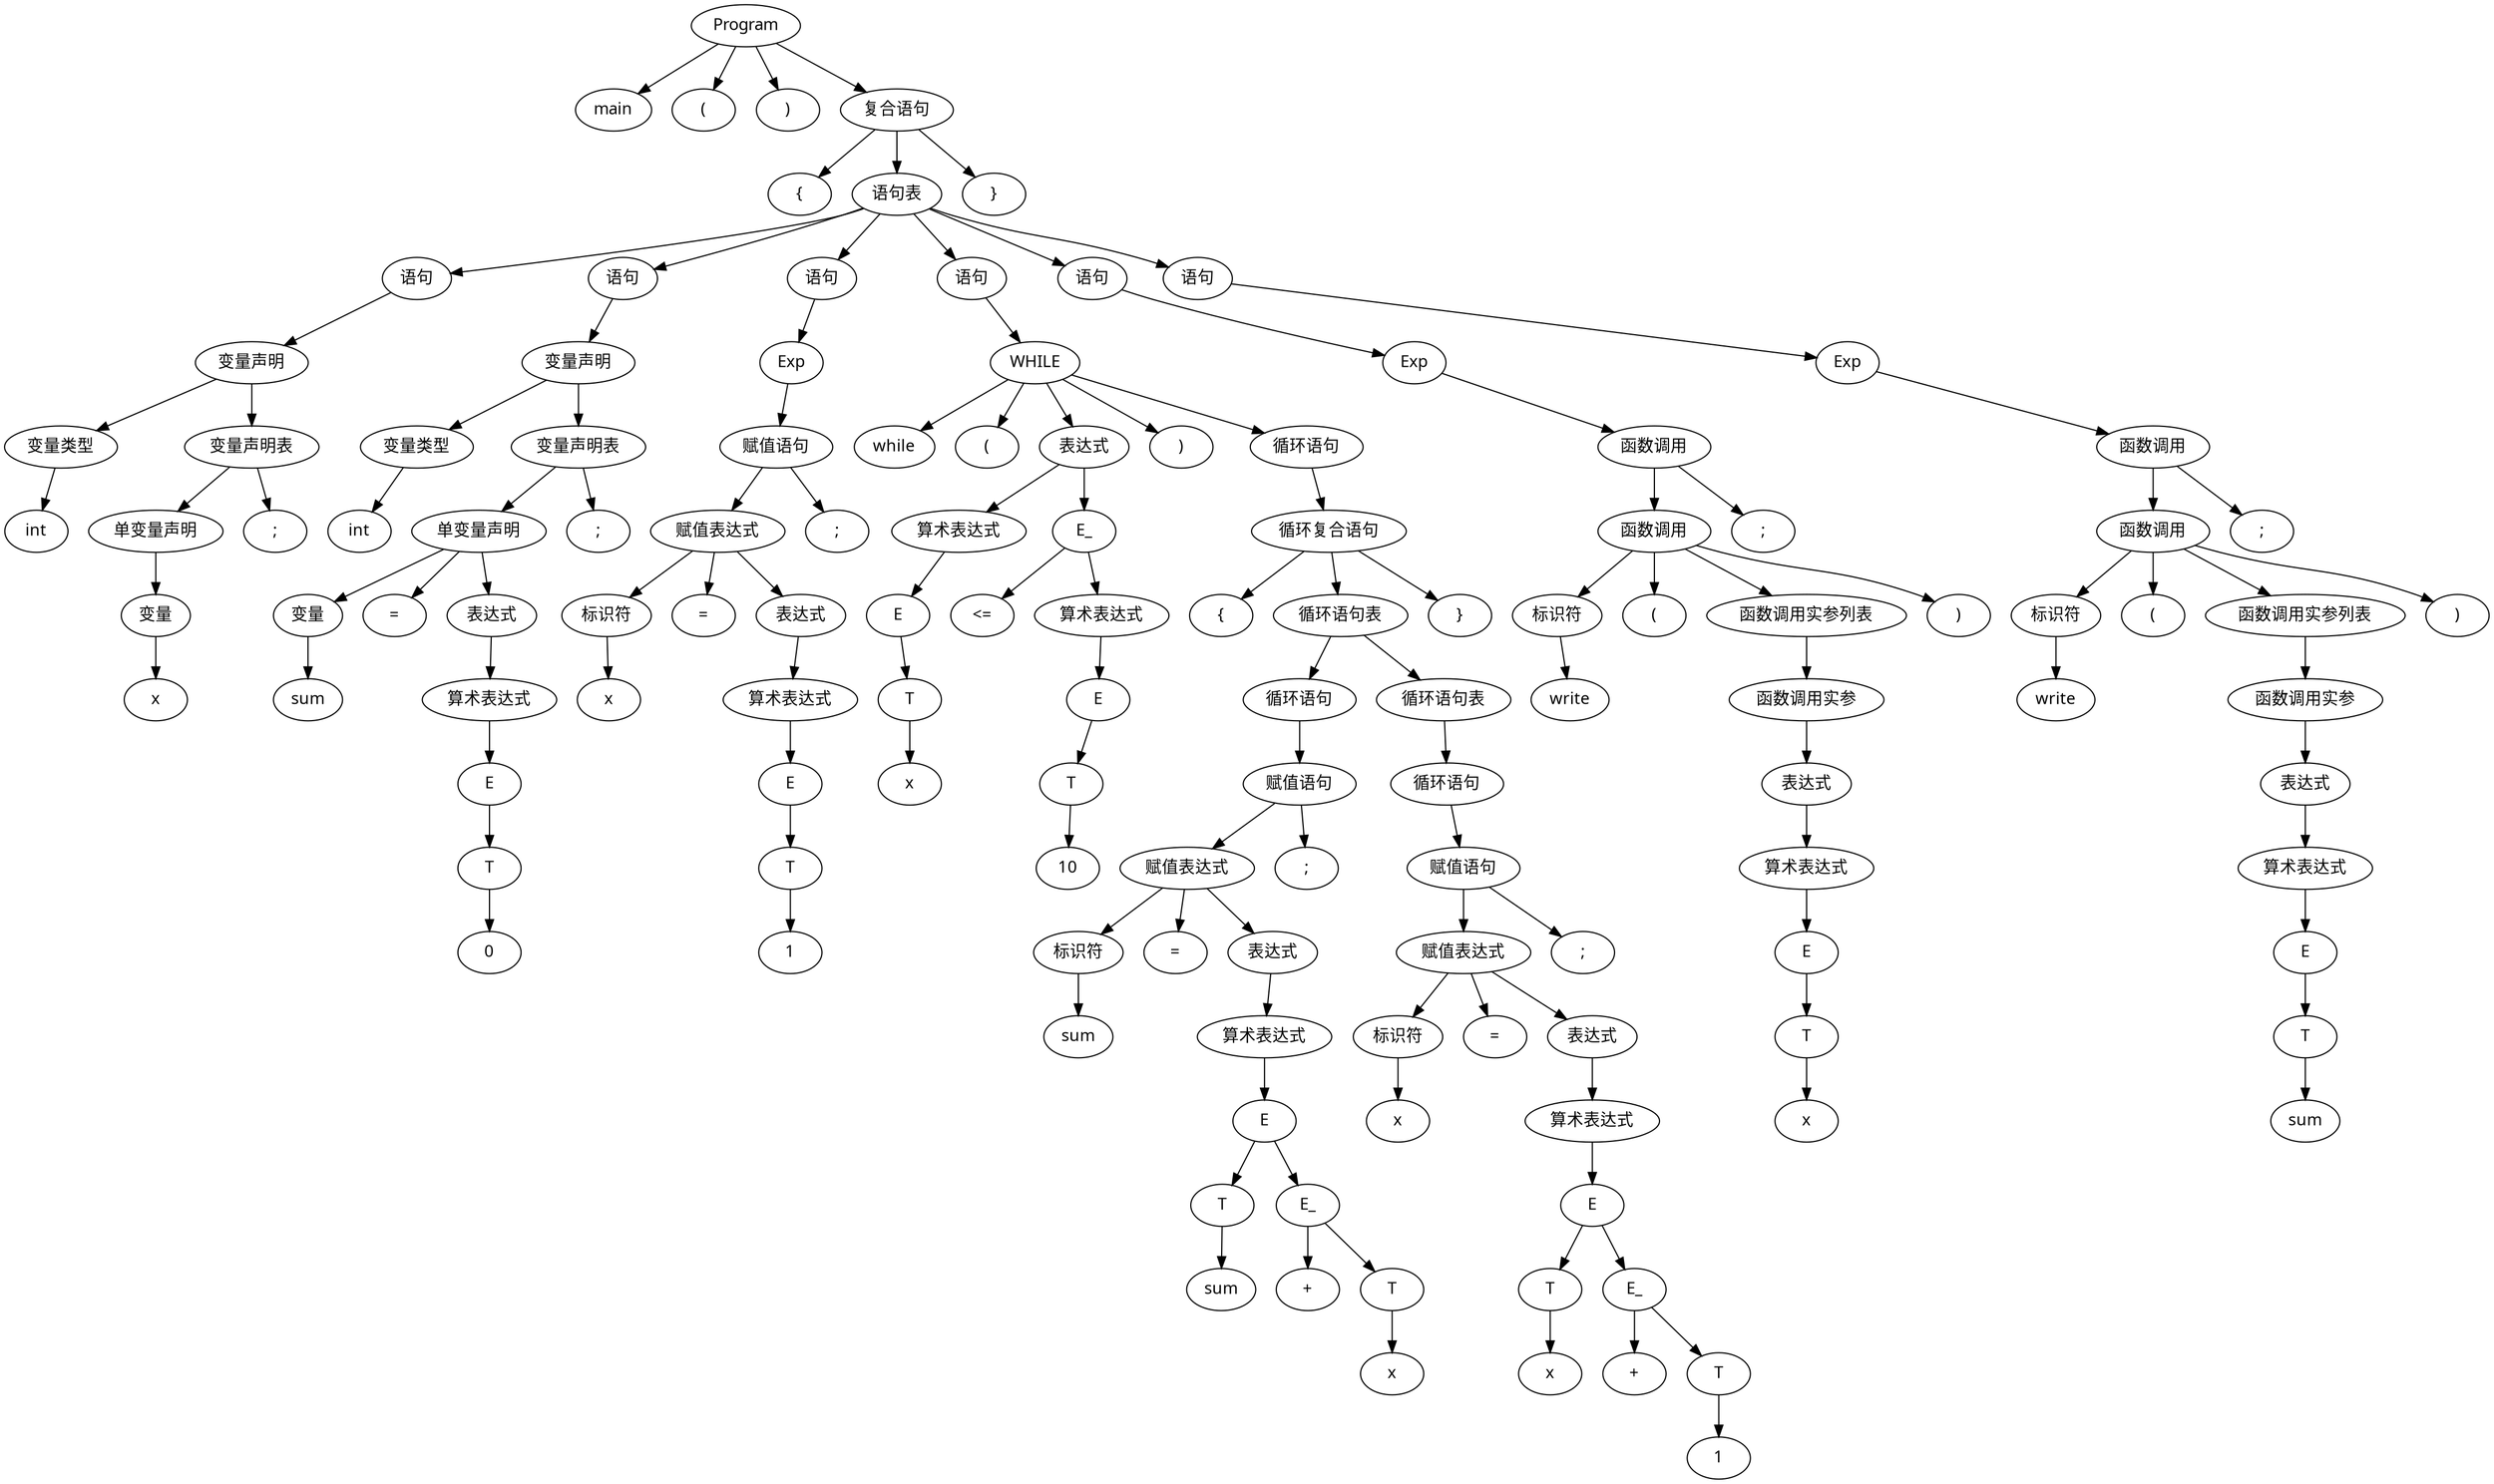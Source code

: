 // test1.3.txt
digraph {
	node [fontname="Microsoft YaHei"]
	1 [label=Program]
	2 [label=main]
	3 [label="("]
	4 [label=")"]
	5 [label="复合语句"]
	6 [label="{"]
	7 [label="语句表"]
	8 [label="语句"]
	9 [label="变量声明"]
	10 [label="变量类型"]
	11 [label=int]
	12 [label="变量声明表"]
	13 [label="单变量声明"]
	14 [label="变量"]
	15 [label=x]
	16 [label=";"]
	17 [label="语句"]
	18 [label="变量声明"]
	19 [label="变量类型"]
	20 [label=int]
	21 [label="变量声明表"]
	22 [label="单变量声明"]
	23 [label="变量"]
	24 [label=sum]
	25 [label="="]
	26 [label="表达式"]
	27 [label="算术表达式"]
	28 [label=E]
	29 [label=T]
	30 [label=0]
	31 [label=";"]
	32 [label="语句"]
	33 [label=Exp]
	34 [label="赋值语句"]
	35 [label="赋值表达式"]
	36 [label="标识符"]
	37 [label=x]
	38 [label="="]
	39 [label="表达式"]
	40 [label="算术表达式"]
	41 [label=E]
	42 [label=T]
	43 [label=1]
	44 [label=";"]
	45 [label="语句"]
	46 [label=WHILE]
	47 [label=while]
	48 [label="("]
	49 [label="表达式"]
	50 [label="算术表达式"]
	51 [label=E]
	52 [label=T]
	53 [label=x]
	54 [label=E_]
	55 [label="<="]
	56 [label="算术表达式"]
	57 [label=E]
	58 [label=T]
	59 [label=10]
	60 [label=")"]
	61 [label="循环语句"]
	62 [label="循环复合语句"]
	63 [label="{"]
	64 [label="循环语句表"]
	65 [label="循环语句"]
	66 [label="赋值语句"]
	67 [label="赋值表达式"]
	68 [label="标识符"]
	69 [label=sum]
	70 [label="="]
	71 [label="表达式"]
	72 [label="算术表达式"]
	73 [label=E]
	74 [label=T]
	75 [label=sum]
	76 [label=E_]
	77 [label="+"]
	78 [label=T]
	79 [label=x]
	80 [label=";"]
	81 [label="循环语句表"]
	82 [label="循环语句"]
	83 [label="赋值语句"]
	84 [label="赋值表达式"]
	85 [label="标识符"]
	86 [label=x]
	87 [label="="]
	88 [label="表达式"]
	89 [label="算术表达式"]
	90 [label=E]
	91 [label=T]
	92 [label=x]
	93 [label=E_]
	94 [label="+"]
	95 [label=T]
	96 [label=1]
	97 [label=";"]
	98 [label="}"]
	99 [label="语句"]
	100 [label=Exp]
	101 [label="函数调用"]
	102 [label="函数调用"]
	103 [label="标识符"]
	104 [label=write]
	105 [label="("]
	106 [label="函数调用实参列表"]
	107 [label="函数调用实参"]
	108 [label="表达式"]
	109 [label="算术表达式"]
	110 [label=E]
	111 [label=T]
	112 [label=x]
	113 [label=")"]
	114 [label=";"]
	115 [label="语句"]
	116 [label=Exp]
	117 [label="函数调用"]
	118 [label="函数调用"]
	119 [label="标识符"]
	120 [label=write]
	121 [label="("]
	122 [label="函数调用实参列表"]
	123 [label="函数调用实参"]
	124 [label="表达式"]
	125 [label="算术表达式"]
	126 [label=E]
	127 [label=T]
	128 [label=sum]
	129 [label=")"]
	130 [label=";"]
	131 [label="}"]
	1 -> 2
	1 -> 3
	1 -> 4
	1 -> 5
	5 -> 6
	5 -> 7
	7 -> 8
	8 -> 9
	9 -> 10
	10 -> 11
	9 -> 12
	12 -> 13
	13 -> 14
	14 -> 15
	12 -> 16
	7 -> 17
	17 -> 18
	18 -> 19
	19 -> 20
	18 -> 21
	21 -> 22
	22 -> 23
	23 -> 24
	22 -> 25
	22 -> 26
	26 -> 27
	27 -> 28
	28 -> 29
	29 -> 30
	21 -> 31
	7 -> 32
	32 -> 33
	33 -> 34
	34 -> 35
	35 -> 36
	36 -> 37
	35 -> 38
	35 -> 39
	39 -> 40
	40 -> 41
	41 -> 42
	42 -> 43
	34 -> 44
	7 -> 45
	45 -> 46
	46 -> 47
	46 -> 48
	46 -> 49
	49 -> 50
	50 -> 51
	51 -> 52
	52 -> 53
	49 -> 54
	54 -> 55
	54 -> 56
	56 -> 57
	57 -> 58
	58 -> 59
	46 -> 60
	46 -> 61
	61 -> 62
	62 -> 63
	62 -> 64
	64 -> 65
	65 -> 66
	66 -> 67
	67 -> 68
	68 -> 69
	67 -> 70
	67 -> 71
	71 -> 72
	72 -> 73
	73 -> 74
	74 -> 75
	73 -> 76
	76 -> 77
	76 -> 78
	78 -> 79
	66 -> 80
	64 -> 81
	81 -> 82
	82 -> 83
	83 -> 84
	84 -> 85
	85 -> 86
	84 -> 87
	84 -> 88
	88 -> 89
	89 -> 90
	90 -> 91
	91 -> 92
	90 -> 93
	93 -> 94
	93 -> 95
	95 -> 96
	83 -> 97
	62 -> 98
	7 -> 99
	99 -> 100
	100 -> 101
	101 -> 102
	102 -> 103
	103 -> 104
	102 -> 105
	102 -> 106
	106 -> 107
	107 -> 108
	108 -> 109
	109 -> 110
	110 -> 111
	111 -> 112
	102 -> 113
	101 -> 114
	7 -> 115
	115 -> 116
	116 -> 117
	117 -> 118
	118 -> 119
	119 -> 120
	118 -> 121
	118 -> 122
	122 -> 123
	123 -> 124
	124 -> 125
	125 -> 126
	126 -> 127
	127 -> 128
	118 -> 129
	117 -> 130
	5 -> 131
}
